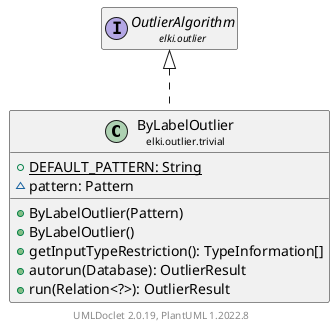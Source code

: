 @startuml
    remove .*\.(Instance|Par|Parameterizer|Factory)$
    set namespaceSeparator none
    hide empty fields
    hide empty methods

    class "<size:14>ByLabelOutlier\n<size:10>elki.outlier.trivial" as elki.outlier.trivial.ByLabelOutlier [[ByLabelOutlier.html]] {
        {static} +DEFAULT_PATTERN: String
        ~pattern: Pattern
        +ByLabelOutlier(Pattern)
        +ByLabelOutlier()
        +getInputTypeRestriction(): TypeInformation[]
        +autorun(Database): OutlierResult
        +run(Relation<?>): OutlierResult
    }

    interface "<size:14>OutlierAlgorithm\n<size:10>elki.outlier" as elki.outlier.OutlierAlgorithm [[../OutlierAlgorithm.html]]
    class "<size:14>ByLabelOutlier.Par\n<size:10>elki.outlier.trivial" as elki.outlier.trivial.ByLabelOutlier.Par [[ByLabelOutlier.Par.html]]

    elki.outlier.OutlierAlgorithm <|.. elki.outlier.trivial.ByLabelOutlier
    elki.outlier.trivial.ByLabelOutlier +-- elki.outlier.trivial.ByLabelOutlier.Par

    center footer UMLDoclet 2.0.19, PlantUML 1.2022.8
@enduml
